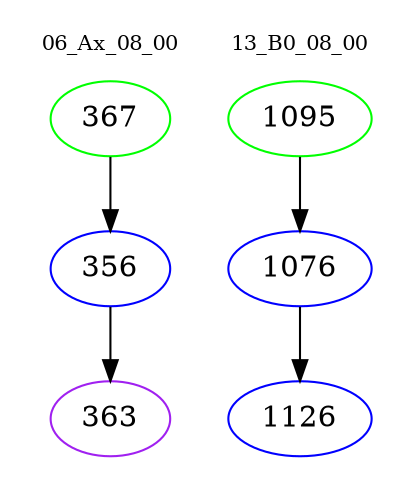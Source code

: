 digraph{
subgraph cluster_0 {
color = white
label = "06_Ax_08_00";
fontsize=10;
T0_367 [label="367", color="green"]
T0_367 -> T0_356 [color="black"]
T0_356 [label="356", color="blue"]
T0_356 -> T0_363 [color="black"]
T0_363 [label="363", color="purple"]
}
subgraph cluster_1 {
color = white
label = "13_B0_08_00";
fontsize=10;
T1_1095 [label="1095", color="green"]
T1_1095 -> T1_1076 [color="black"]
T1_1076 [label="1076", color="blue"]
T1_1076 -> T1_1126 [color="black"]
T1_1126 [label="1126", color="blue"]
}
}
